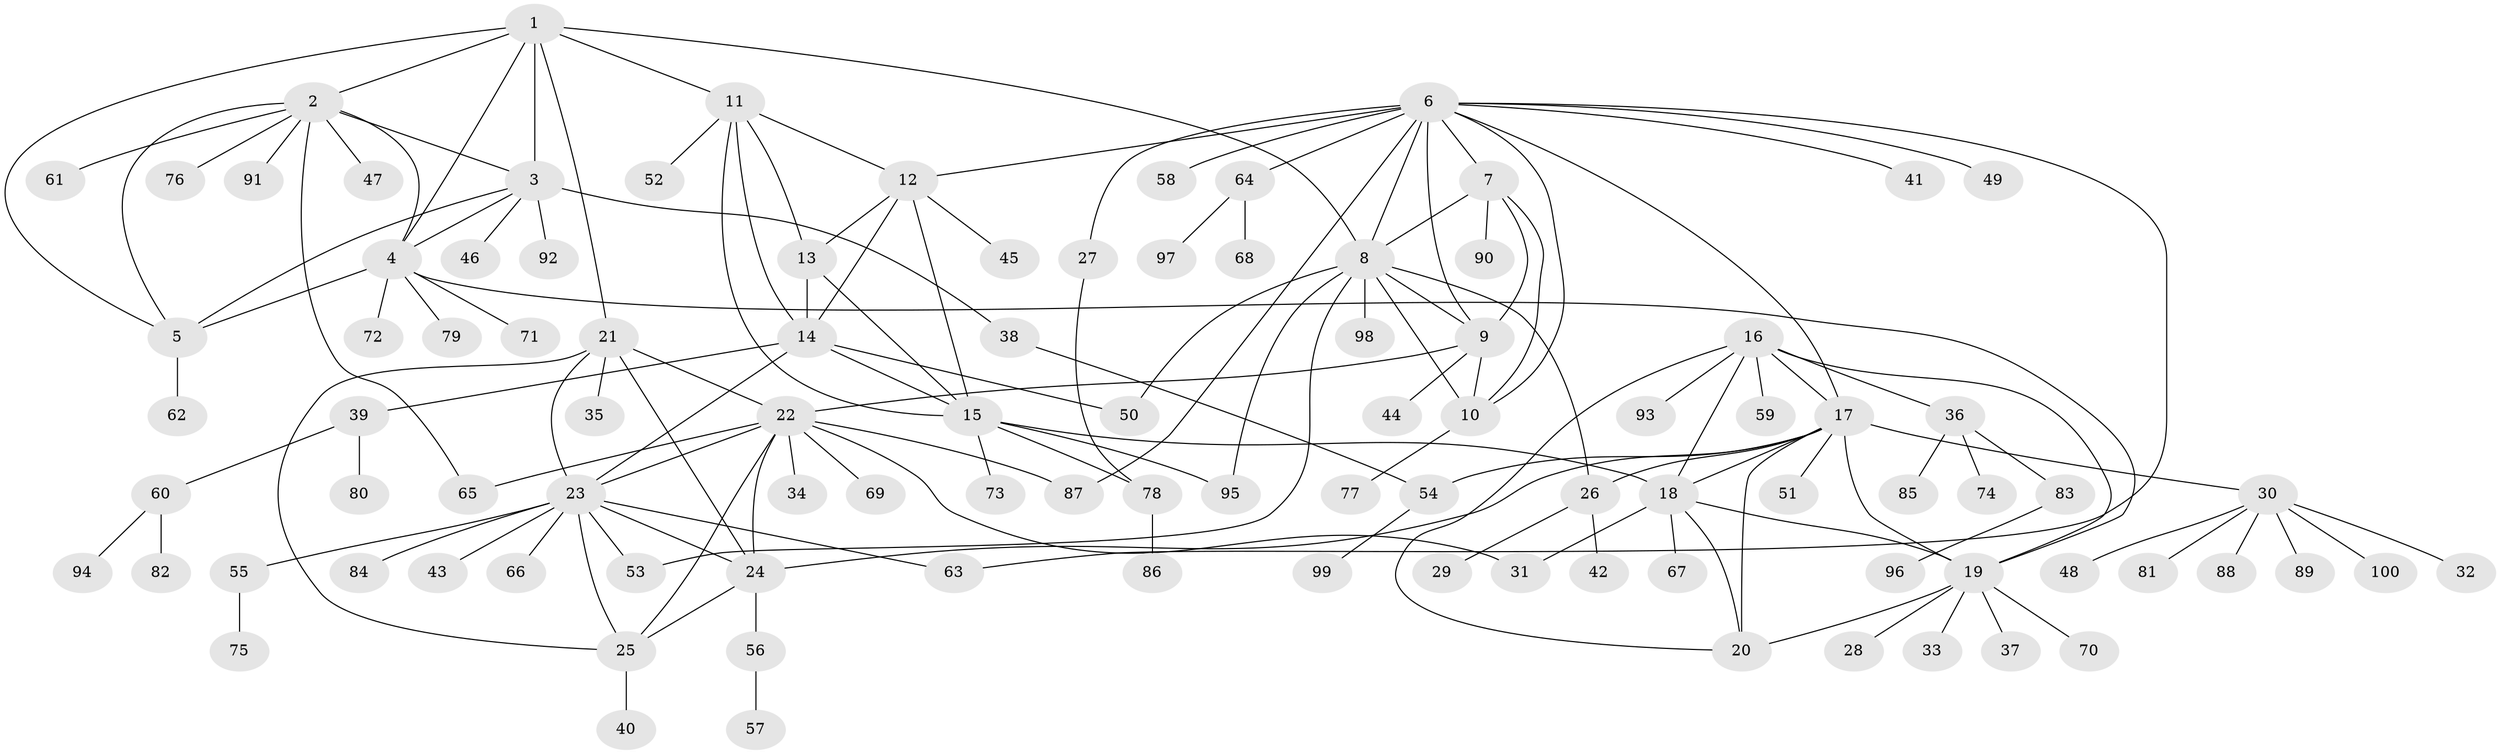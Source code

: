 // Generated by graph-tools (version 1.1) at 2025/16/03/09/25 04:16:02]
// undirected, 100 vertices, 145 edges
graph export_dot {
graph [start="1"]
  node [color=gray90,style=filled];
  1;
  2;
  3;
  4;
  5;
  6;
  7;
  8;
  9;
  10;
  11;
  12;
  13;
  14;
  15;
  16;
  17;
  18;
  19;
  20;
  21;
  22;
  23;
  24;
  25;
  26;
  27;
  28;
  29;
  30;
  31;
  32;
  33;
  34;
  35;
  36;
  37;
  38;
  39;
  40;
  41;
  42;
  43;
  44;
  45;
  46;
  47;
  48;
  49;
  50;
  51;
  52;
  53;
  54;
  55;
  56;
  57;
  58;
  59;
  60;
  61;
  62;
  63;
  64;
  65;
  66;
  67;
  68;
  69;
  70;
  71;
  72;
  73;
  74;
  75;
  76;
  77;
  78;
  79;
  80;
  81;
  82;
  83;
  84;
  85;
  86;
  87;
  88;
  89;
  90;
  91;
  92;
  93;
  94;
  95;
  96;
  97;
  98;
  99;
  100;
  1 -- 2;
  1 -- 3;
  1 -- 4;
  1 -- 5;
  1 -- 8;
  1 -- 11;
  1 -- 21;
  2 -- 3;
  2 -- 4;
  2 -- 5;
  2 -- 47;
  2 -- 61;
  2 -- 65;
  2 -- 76;
  2 -- 91;
  3 -- 4;
  3 -- 5;
  3 -- 38;
  3 -- 46;
  3 -- 92;
  4 -- 5;
  4 -- 19;
  4 -- 71;
  4 -- 72;
  4 -- 79;
  5 -- 62;
  6 -- 7;
  6 -- 8;
  6 -- 9;
  6 -- 10;
  6 -- 12;
  6 -- 17;
  6 -- 27;
  6 -- 41;
  6 -- 49;
  6 -- 58;
  6 -- 63;
  6 -- 64;
  6 -- 87;
  7 -- 8;
  7 -- 9;
  7 -- 10;
  7 -- 90;
  8 -- 9;
  8 -- 10;
  8 -- 26;
  8 -- 50;
  8 -- 53;
  8 -- 95;
  8 -- 98;
  9 -- 10;
  9 -- 22;
  9 -- 44;
  10 -- 77;
  11 -- 12;
  11 -- 13;
  11 -- 14;
  11 -- 15;
  11 -- 52;
  12 -- 13;
  12 -- 14;
  12 -- 15;
  12 -- 45;
  13 -- 14;
  13 -- 15;
  14 -- 15;
  14 -- 23;
  14 -- 39;
  14 -- 50;
  15 -- 18;
  15 -- 73;
  15 -- 78;
  15 -- 95;
  16 -- 17;
  16 -- 18;
  16 -- 19;
  16 -- 20;
  16 -- 36;
  16 -- 59;
  16 -- 93;
  17 -- 18;
  17 -- 19;
  17 -- 20;
  17 -- 24;
  17 -- 26;
  17 -- 30;
  17 -- 51;
  17 -- 54;
  18 -- 19;
  18 -- 20;
  18 -- 31;
  18 -- 67;
  19 -- 20;
  19 -- 28;
  19 -- 33;
  19 -- 37;
  19 -- 70;
  21 -- 22;
  21 -- 23;
  21 -- 24;
  21 -- 25;
  21 -- 35;
  22 -- 23;
  22 -- 24;
  22 -- 25;
  22 -- 31;
  22 -- 34;
  22 -- 65;
  22 -- 69;
  22 -- 87;
  23 -- 24;
  23 -- 25;
  23 -- 43;
  23 -- 53;
  23 -- 55;
  23 -- 63;
  23 -- 66;
  23 -- 84;
  24 -- 25;
  24 -- 56;
  25 -- 40;
  26 -- 29;
  26 -- 42;
  27 -- 78;
  30 -- 32;
  30 -- 48;
  30 -- 81;
  30 -- 88;
  30 -- 89;
  30 -- 100;
  36 -- 74;
  36 -- 83;
  36 -- 85;
  38 -- 54;
  39 -- 60;
  39 -- 80;
  54 -- 99;
  55 -- 75;
  56 -- 57;
  60 -- 82;
  60 -- 94;
  64 -- 68;
  64 -- 97;
  78 -- 86;
  83 -- 96;
}
